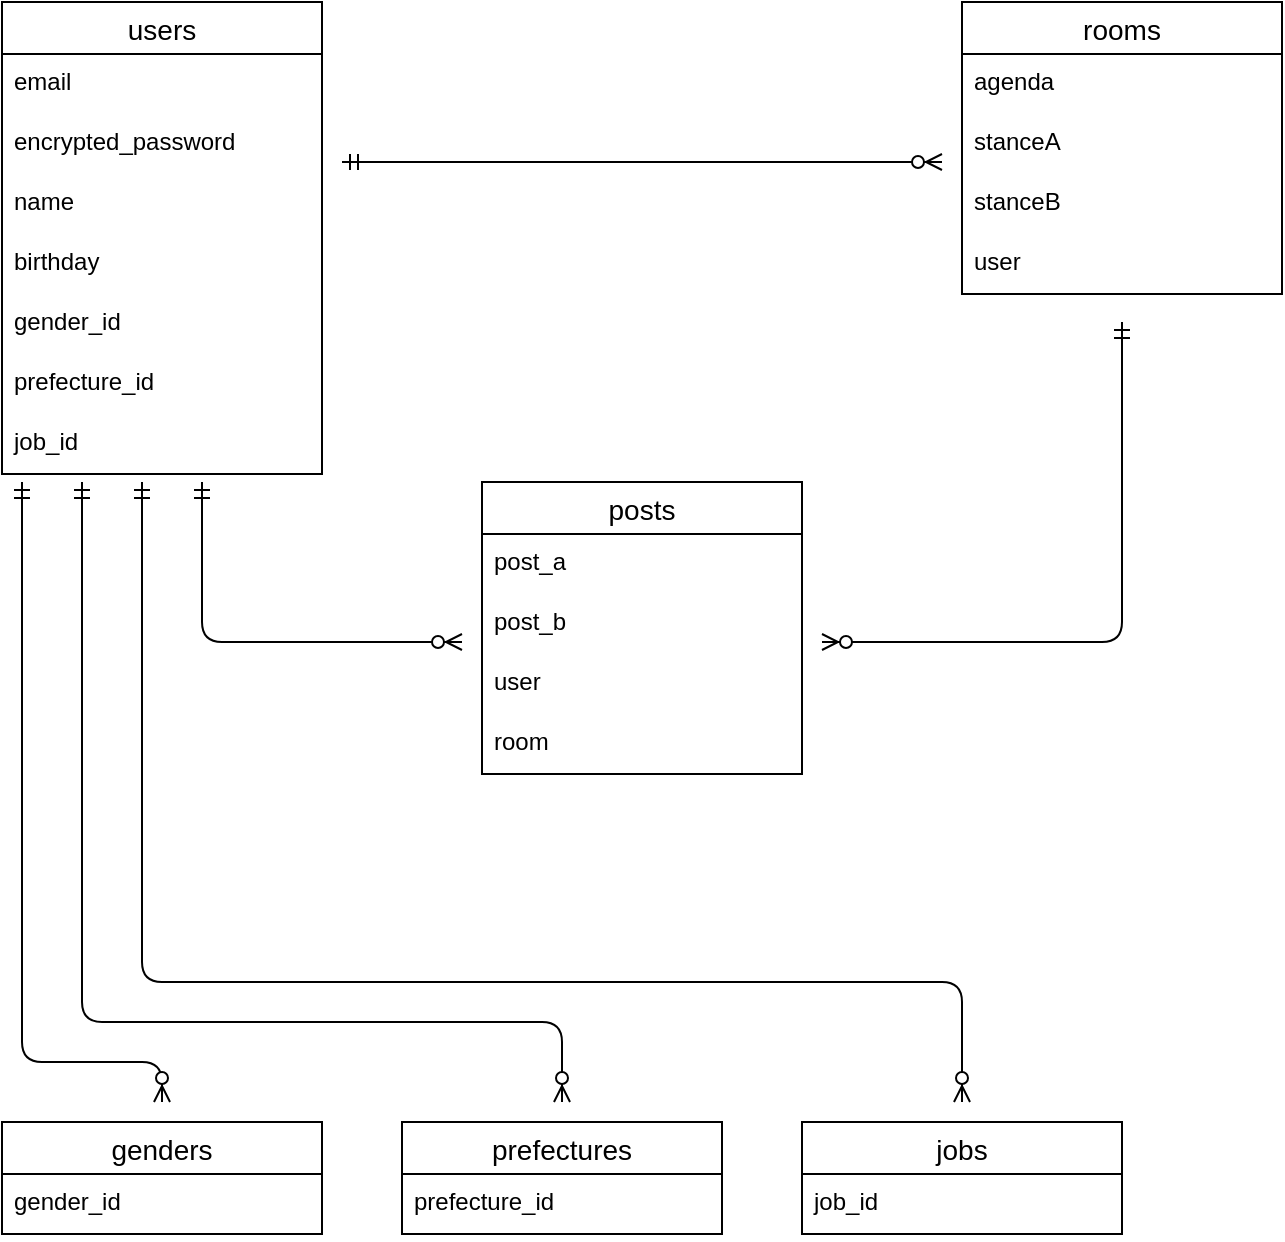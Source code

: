 <mxfile version="14.2.4" type="embed">
    <diagram id="p5mOjyjVSiVHANeUIAMm" name="ページ1">
        <mxGraphModel dx="715" dy="680" grid="1" gridSize="10" guides="1" tooltips="1" connect="1" arrows="1" fold="1" page="1" pageScale="1" pageWidth="850" pageHeight="1100" math="0" shadow="0">
            <root>
                <mxCell id="0"/>
                <mxCell id="1" parent="0"/>
                <mxCell id="2" value="users" style="swimlane;fontStyle=0;childLayout=stackLayout;horizontal=1;startSize=26;horizontalStack=0;resizeParent=1;resizeParentMax=0;resizeLast=0;collapsible=1;marginBottom=0;align=center;fontSize=14;" parent="1" vertex="1">
                    <mxGeometry x="40" y="40" width="160" height="236" as="geometry"/>
                </mxCell>
                <mxCell id="3" value="email" style="text;strokeColor=none;fillColor=none;spacingLeft=4;spacingRight=4;overflow=hidden;rotatable=0;points=[[0,0.5],[1,0.5]];portConstraint=eastwest;fontSize=12;" parent="2" vertex="1">
                    <mxGeometry y="26" width="160" height="30" as="geometry"/>
                </mxCell>
                <mxCell id="4" value="encrypted_password" style="text;strokeColor=none;fillColor=none;spacingLeft=4;spacingRight=4;overflow=hidden;rotatable=0;points=[[0,0.5],[1,0.5]];portConstraint=eastwest;fontSize=12;" parent="2" vertex="1">
                    <mxGeometry y="56" width="160" height="30" as="geometry"/>
                </mxCell>
                <mxCell id="80" value="name" style="text;strokeColor=none;fillColor=none;spacingLeft=4;spacingRight=4;overflow=hidden;rotatable=0;points=[[0,0.5],[1,0.5]];portConstraint=eastwest;fontSize=12;" parent="2" vertex="1">
                    <mxGeometry y="86" width="160" height="30" as="geometry"/>
                </mxCell>
                <mxCell id="18" value="birthday" style="text;strokeColor=none;fillColor=none;spacingLeft=4;spacingRight=4;overflow=hidden;rotatable=0;points=[[0,0.5],[1,0.5]];portConstraint=eastwest;fontSize=12;" parent="2" vertex="1">
                    <mxGeometry y="116" width="160" height="30" as="geometry"/>
                </mxCell>
                <mxCell id="24" value="gender_id" style="text;strokeColor=none;fillColor=none;spacingLeft=4;spacingRight=4;overflow=hidden;rotatable=0;points=[[0,0.5],[1,0.5]];portConstraint=eastwest;fontSize=12;" parent="2" vertex="1">
                    <mxGeometry y="146" width="160" height="30" as="geometry"/>
                </mxCell>
                <mxCell id="25" value="prefecture_id" style="text;strokeColor=none;fillColor=none;spacingLeft=4;spacingRight=4;overflow=hidden;rotatable=0;points=[[0,0.5],[1,0.5]];portConstraint=eastwest;fontSize=12;" parent="2" vertex="1">
                    <mxGeometry y="176" width="160" height="30" as="geometry"/>
                </mxCell>
                <mxCell id="5" value="job_id" style="text;strokeColor=none;fillColor=none;spacingLeft=4;spacingRight=4;overflow=hidden;rotatable=0;points=[[0,0.5],[1,0.5]];portConstraint=eastwest;fontSize=12;" parent="2" vertex="1">
                    <mxGeometry y="206" width="160" height="30" as="geometry"/>
                </mxCell>
                <mxCell id="10" value="posts" style="swimlane;fontStyle=0;childLayout=stackLayout;horizontal=1;startSize=26;horizontalStack=0;resizeParent=1;resizeParentMax=0;resizeLast=0;collapsible=1;marginBottom=0;align=center;fontSize=14;" parent="1" vertex="1">
                    <mxGeometry x="280" y="280" width="160" height="146" as="geometry"/>
                </mxCell>
                <mxCell id="11" value="post_a" style="text;strokeColor=none;fillColor=none;spacingLeft=4;spacingRight=4;overflow=hidden;rotatable=0;points=[[0,0.5],[1,0.5]];portConstraint=eastwest;fontSize=12;" parent="10" vertex="1">
                    <mxGeometry y="26" width="160" height="30" as="geometry"/>
                </mxCell>
                <mxCell id="87" value="post_b" style="text;strokeColor=none;fillColor=none;spacingLeft=4;spacingRight=4;overflow=hidden;rotatable=0;points=[[0,0.5],[1,0.5]];portConstraint=eastwest;fontSize=12;" vertex="1" parent="10">
                    <mxGeometry y="56" width="160" height="30" as="geometry"/>
                </mxCell>
                <mxCell id="12" value="user" style="text;strokeColor=none;fillColor=none;spacingLeft=4;spacingRight=4;overflow=hidden;rotatable=0;points=[[0,0.5],[1,0.5]];portConstraint=eastwest;fontSize=12;" parent="10" vertex="1">
                    <mxGeometry y="86" width="160" height="30" as="geometry"/>
                </mxCell>
                <mxCell id="13" value="room" style="text;strokeColor=none;fillColor=none;spacingLeft=4;spacingRight=4;overflow=hidden;rotatable=0;points=[[0,0.5],[1,0.5]];portConstraint=eastwest;fontSize=12;" parent="10" vertex="1">
                    <mxGeometry y="116" width="160" height="30" as="geometry"/>
                </mxCell>
                <mxCell id="14" value="rooms" style="swimlane;fontStyle=0;childLayout=stackLayout;horizontal=1;startSize=26;horizontalStack=0;resizeParent=1;resizeParentMax=0;resizeLast=0;collapsible=1;marginBottom=0;align=center;fontSize=14;" parent="1" vertex="1">
                    <mxGeometry x="520" y="40" width="160" height="146" as="geometry"/>
                </mxCell>
                <mxCell id="15" value="agenda" style="text;strokeColor=none;fillColor=none;spacingLeft=4;spacingRight=4;overflow=hidden;rotatable=0;points=[[0,0.5],[1,0.5]];portConstraint=eastwest;fontSize=12;" parent="14" vertex="1">
                    <mxGeometry y="26" width="160" height="30" as="geometry"/>
                </mxCell>
                <mxCell id="7" value="stanceA" style="text;strokeColor=none;fillColor=none;spacingLeft=4;spacingRight=4;overflow=hidden;rotatable=0;points=[[0,0.5],[1,0.5]];portConstraint=eastwest;fontSize=12;" parent="14" vertex="1">
                    <mxGeometry y="56" width="160" height="30" as="geometry"/>
                </mxCell>
                <mxCell id="78" value="stanceB" style="text;strokeColor=none;fillColor=none;spacingLeft=4;spacingRight=4;overflow=hidden;rotatable=0;points=[[0,0.5],[1,0.5]];portConstraint=eastwest;fontSize=12;" parent="14" vertex="1">
                    <mxGeometry y="86" width="160" height="30" as="geometry"/>
                </mxCell>
                <mxCell id="86" value="user" style="text;strokeColor=none;fillColor=none;spacingLeft=4;spacingRight=4;overflow=hidden;rotatable=0;points=[[0,0.5],[1,0.5]];portConstraint=eastwest;fontSize=12;" parent="14" vertex="1">
                    <mxGeometry y="116" width="160" height="30" as="geometry"/>
                </mxCell>
                <mxCell id="34" value="" style="fontSize=12;html=1;endArrow=ERzeroToMany;startArrow=ERmandOne;edgeStyle=orthogonalEdgeStyle;" parent="1" edge="1">
                    <mxGeometry width="100" height="100" relative="1" as="geometry">
                        <mxPoint x="600" y="200" as="sourcePoint"/>
                        <mxPoint x="450" y="360" as="targetPoint"/>
                        <Array as="points">
                            <mxPoint x="600" y="360"/>
                        </Array>
                    </mxGeometry>
                </mxCell>
                <mxCell id="37" value="" style="edgeStyle=entityRelationEdgeStyle;fontSize=12;html=1;endArrow=ERzeroToMany;startArrow=ERmandOne;" parent="1" edge="1">
                    <mxGeometry width="100" height="100" relative="1" as="geometry">
                        <mxPoint x="210" y="120" as="sourcePoint"/>
                        <mxPoint x="510" y="120" as="targetPoint"/>
                    </mxGeometry>
                </mxCell>
                <mxCell id="48" value="genders" style="swimlane;fontStyle=0;childLayout=stackLayout;horizontal=1;startSize=26;horizontalStack=0;resizeParent=1;resizeParentMax=0;resizeLast=0;collapsible=1;marginBottom=0;align=center;fontSize=14;" parent="1" vertex="1">
                    <mxGeometry x="40" y="600" width="160" height="56" as="geometry"/>
                </mxCell>
                <mxCell id="49" value="gender_id" style="text;strokeColor=none;fillColor=none;spacingLeft=4;spacingRight=4;overflow=hidden;rotatable=0;points=[[0,0.5],[1,0.5]];portConstraint=eastwest;fontSize=12;" parent="48" vertex="1">
                    <mxGeometry y="26" width="160" height="30" as="geometry"/>
                </mxCell>
                <mxCell id="52" value="prefectures" style="swimlane;fontStyle=0;childLayout=stackLayout;horizontal=1;startSize=26;horizontalStack=0;resizeParent=1;resizeParentMax=0;resizeLast=0;collapsible=1;marginBottom=0;align=center;fontSize=14;" parent="1" vertex="1">
                    <mxGeometry x="240" y="600" width="160" height="56" as="geometry"/>
                </mxCell>
                <mxCell id="53" value="prefecture_id" style="text;strokeColor=none;fillColor=none;spacingLeft=4;spacingRight=4;overflow=hidden;rotatable=0;points=[[0,0.5],[1,0.5]];portConstraint=eastwest;fontSize=12;" parent="52" vertex="1">
                    <mxGeometry y="26" width="160" height="30" as="geometry"/>
                </mxCell>
                <mxCell id="54" value="jobs" style="swimlane;fontStyle=0;childLayout=stackLayout;horizontal=1;startSize=26;horizontalStack=0;resizeParent=1;resizeParentMax=0;resizeLast=0;collapsible=1;marginBottom=0;align=center;fontSize=14;" parent="1" vertex="1">
                    <mxGeometry x="440" y="600" width="160" height="56" as="geometry"/>
                </mxCell>
                <mxCell id="55" value="job_id" style="text;strokeColor=none;fillColor=none;spacingLeft=4;spacingRight=4;overflow=hidden;rotatable=0;points=[[0,0.5],[1,0.5]];portConstraint=eastwest;fontSize=12;" parent="54" vertex="1">
                    <mxGeometry y="26" width="160" height="30" as="geometry"/>
                </mxCell>
                <mxCell id="56" value="" style="edgeStyle=orthogonalEdgeStyle;fontSize=12;html=1;endArrow=ERzeroToMany;startArrow=ERmandOne;" parent="1" edge="1">
                    <mxGeometry width="100" height="100" relative="1" as="geometry">
                        <mxPoint x="110" y="280" as="sourcePoint"/>
                        <mxPoint x="520" y="590" as="targetPoint"/>
                        <Array as="points">
                            <mxPoint x="110" y="530"/>
                            <mxPoint x="520" y="530"/>
                        </Array>
                    </mxGeometry>
                </mxCell>
                <mxCell id="59" value="" style="edgeStyle=orthogonalEdgeStyle;fontSize=12;html=1;endArrow=ERzeroToMany;startArrow=ERmandOne;" parent="1" edge="1">
                    <mxGeometry width="100" height="100" relative="1" as="geometry">
                        <mxPoint x="80" y="280" as="sourcePoint"/>
                        <mxPoint x="320" y="590" as="targetPoint"/>
                        <Array as="points">
                            <mxPoint x="80" y="550"/>
                            <mxPoint x="320" y="550"/>
                        </Array>
                    </mxGeometry>
                </mxCell>
                <mxCell id="60" value="" style="edgeStyle=orthogonalEdgeStyle;fontSize=12;html=1;endArrow=ERzeroToMany;startArrow=ERmandOne;" parent="1" edge="1">
                    <mxGeometry width="100" height="100" relative="1" as="geometry">
                        <mxPoint x="50" y="280" as="sourcePoint"/>
                        <mxPoint x="120" y="590" as="targetPoint"/>
                        <Array as="points">
                            <mxPoint x="50" y="570"/>
                            <mxPoint x="120" y="570"/>
                        </Array>
                    </mxGeometry>
                </mxCell>
                <mxCell id="76" value="" style="edgeStyle=orthogonalEdgeStyle;fontSize=12;html=1;endArrow=ERzeroToMany;startArrow=ERmandOne;" parent="1" edge="1">
                    <mxGeometry width="100" height="100" relative="1" as="geometry">
                        <mxPoint x="140" y="280" as="sourcePoint"/>
                        <mxPoint x="270" y="360" as="targetPoint"/>
                        <Array as="points">
                            <mxPoint x="140" y="360"/>
                        </Array>
                    </mxGeometry>
                </mxCell>
            </root>
        </mxGraphModel>
    </diagram>
</mxfile>